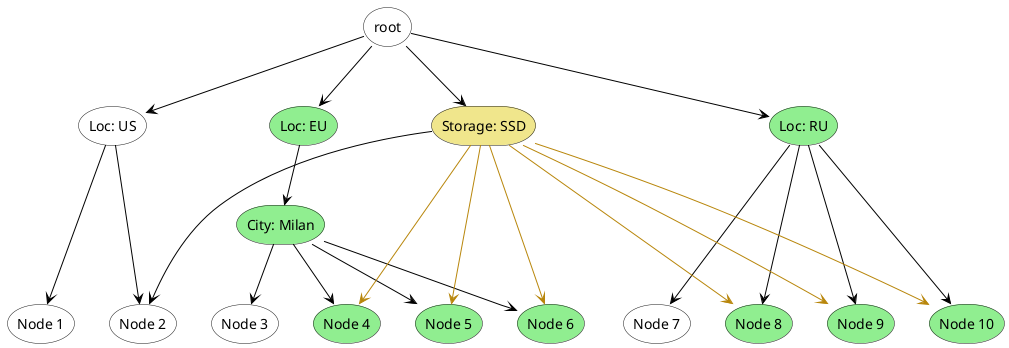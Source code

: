 @startuml

skinparam monochrome false
skinparam shadowing false
skinparam ParticipantPadding 95
'title Message Style - Sequence Diagram


storage root #white
storage "Loc: RU" as RU #lightgreen
storage "Loc: EU" as EU #lightgreen
storage "Loc: US" as US  #white

' storage "Store: HDD" as HDD 
storage "Storage: SSD" as SSD  #khaki

storage "City: Milan" as City #lightgreen

storage root #white

storage "Node 1" as N1 #white
storage "Node 2" as N2  #white
storage "Node 3" as N3 #white
storage "Node 4" as N4  #lightgreen
storage "Node 5" as N5  #lightgreen
storage "Node 6" as N6  #lightgreen
storage "Node 7" as N7 #white
storage "Node 8" as N8  #lightgreen
storage "Node 9" as N9 #lightgreen
storage "Node 10" as N10  #lightgreen

root -down-> RU  #black
root -down-> EU #black
root -down-> US  #black

' root -down-> HDD
root -down-> SSD #black


EU -down-> City #black

City -down-> N3 #black
City -down-> N4 #black
City -down-> N5 #black
City -down-> N6 #black

RU --down-> N7 #black
RU --down-> N8 #black
RU --down-> N9 #black
RU --down-> N10 #black


US --down-> N1 #black
US --down-> N2 #black


' HDD --down-> N1
' HDD --down-> N3
' HDD --down-> N5
' HDD --down-> N7
' HDD --down-> N9
SSD --down-> N2 #black
SSD --down-> N4 #darkgoldenrod
SSD --down-> N5 #darkgoldenrod
SSD --down-> N6 #darkgoldenrod
SSD --down-> N8 #darkgoldenrod
SSD --down-> N9 #darkgoldenrod
SSD --down-> N10 #darkgoldenrod

N1 -[hidden]right-> N2
N2 -[hidden]right-> N3
N3 -[hidden]right-> N4
N4 -[hidden]right-> N5
N5 -[hidden]right-> N6
N6 -[hidden]right-> N7
N7 -[hidden]right-> N8
N8 -[hidden]right-> N9
N9 -[hidden]right-> N10


' SSD -[hidden]right-> HDD


@enduml
